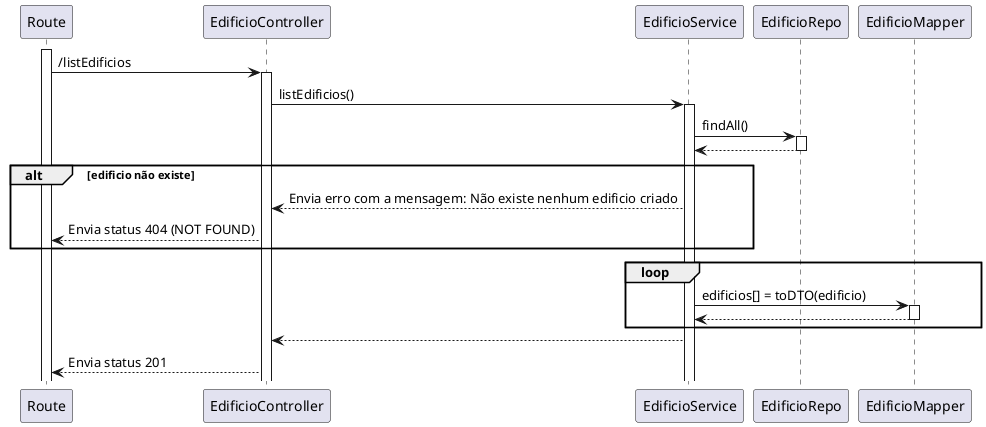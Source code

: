 @startuml sd

participant Route as route
participant EdificioController as ctrl
participant EdificioService as svc
participant EdificioRepo as repoEdi
participant EdificioMapper as mapper


activate route
route -> ctrl : /listEdificios
activate ctrl
ctrl -> svc : listEdificios()
activate svc
svc -> repoEdi : findAll()
activate repoEdi
repoEdi --> svc
deactivate repoEdi
alt edificio não existe
    svc --> ctrl : Envia erro com a mensagem: Não existe nenhum edificio criado
    ctrl --> route : Envia status 404 (NOT FOUND)
end
loop
svc -> mapper : edificios[] = toDTO(edificio)
activate mapper
mapper --> svc :
deactivate mapper
end
svc --> ctrl :
ctrl --> route : Envia status 201
@enduml